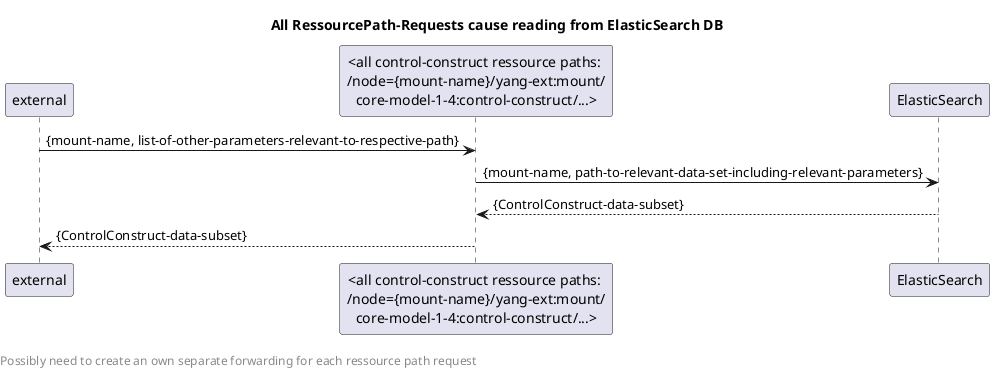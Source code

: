 @startuml
skinparam responseMessageBelowArrow true

title All RessourcePath-Requests cause reading from ElasticSearch DB

"external" -> "<all control-construct ressource paths: \n/node={mount-name}/yang-ext:mount/\ncore-model-1-4:control-construct/...>": {mount-name, list-of-other-parameters-relevant-to-respective-path}

"<all control-construct ressource paths: \n/node={mount-name}/yang-ext:mount/\ncore-model-1-4:control-construct/...>" -> "ElasticSearch": {mount-name, path-to-relevant-data-set-including-relevant-parameters}
"ElasticSearch" --> "<all control-construct ressource paths: \n/node={mount-name}/yang-ext:mount/\ncore-model-1-4:control-construct/...>": {ControlConstruct-data-subset}

"<all control-construct ressource paths: \n/node={mount-name}/yang-ext:mount/\ncore-model-1-4:control-construct/...>" --> "external": {ControlConstruct-data-subset}


left footer \nPossibly need to create an own separate forwarding for each ressource path request

<style>
footer {
  HorizontalAlignment left
  FontSize 12
}
</style>

@enduml